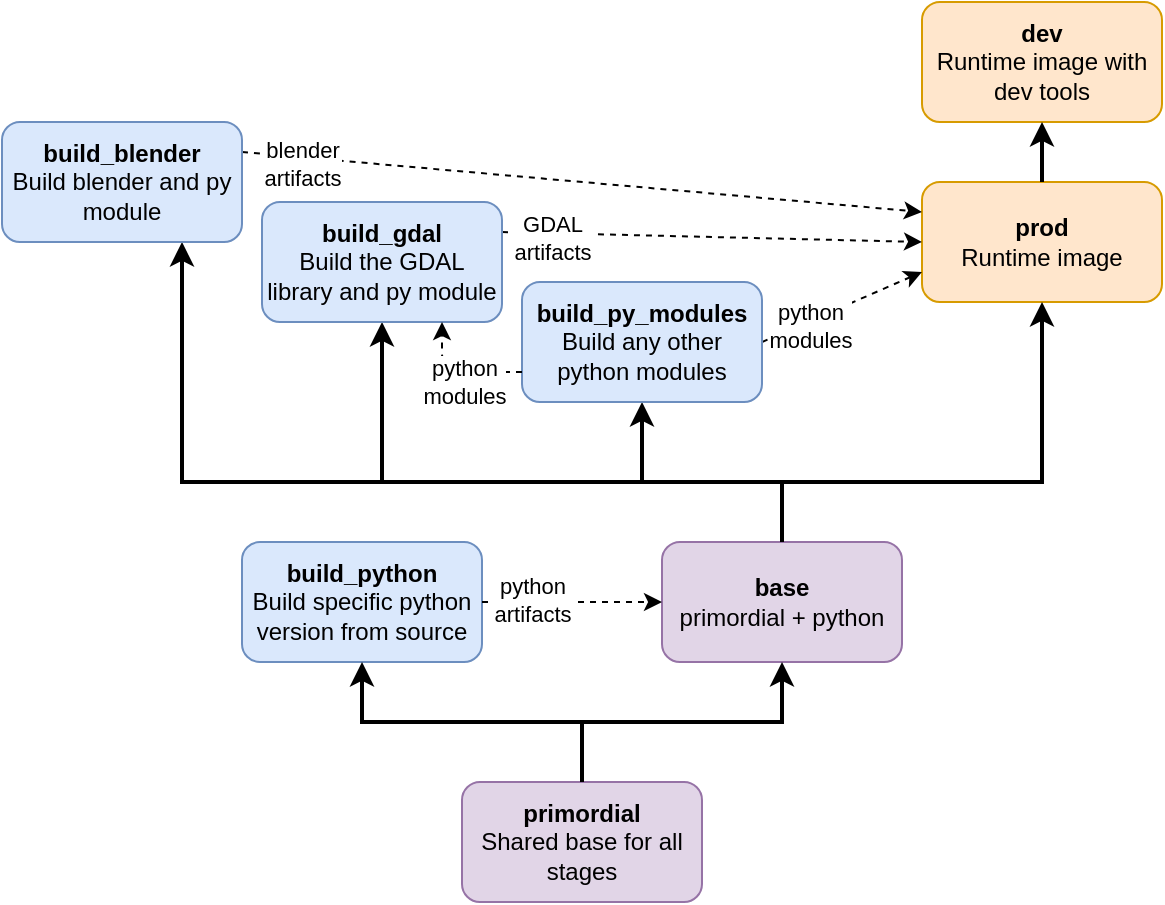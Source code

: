 <mxfile version="18.1.2" type="device"><diagram id="t4TAMVU77sU8vzHYAvk6" name="Page-1"><mxGraphModel dx="597" dy="476" grid="1" gridSize="10" guides="1" tooltips="1" connect="1" arrows="1" fold="1" page="1" pageScale="1" pageWidth="850" pageHeight="1100" math="0" shadow="0"><root><mxCell id="0"/><mxCell id="1" parent="0"/><mxCell id="rQFud0jZwJCD9xdyE12e-1" value="&lt;b&gt;primordial&lt;/b&gt;&lt;br&gt;Shared base for all stages" style="rounded=1;whiteSpace=wrap;html=1;fillColor=#e1d5e7;strokeColor=#9673a6;" parent="1" vertex="1"><mxGeometry x="370" y="630" width="120" height="60" as="geometry"/></mxCell><mxCell id="rQFud0jZwJCD9xdyE12e-2" value="&lt;b&gt;build_python&lt;/b&gt;&lt;br&gt;Build specific python version from source" style="rounded=1;whiteSpace=wrap;html=1;fillColor=#dae8fc;strokeColor=#6c8ebf;" parent="1" vertex="1"><mxGeometry x="260" y="510" width="120" height="60" as="geometry"/></mxCell><mxCell id="rQFud0jZwJCD9xdyE12e-3" value="" style="endArrow=classic;html=1;rounded=0;exitX=0.5;exitY=0;exitDx=0;exitDy=0;entryX=0.5;entryY=1;entryDx=0;entryDy=0;strokeWidth=2;edgeStyle=orthogonalEdgeStyle;" parent="1" source="rQFud0jZwJCD9xdyE12e-1" target="rQFud0jZwJCD9xdyE12e-2" edge="1"><mxGeometry width="50" height="50" relative="1" as="geometry"><mxPoint x="500" y="650" as="sourcePoint"/><mxPoint x="550" y="600" as="targetPoint"/><Array as="points"><mxPoint x="430" y="600"/><mxPoint x="320" y="600"/></Array></mxGeometry></mxCell><mxCell id="rQFud0jZwJCD9xdyE12e-4" value="&lt;b&gt;base&lt;/b&gt;&lt;br&gt;primordial + python" style="rounded=1;whiteSpace=wrap;html=1;fillColor=#e1d5e7;strokeColor=#9673a6;" parent="1" vertex="1"><mxGeometry x="470" y="510" width="120" height="60" as="geometry"/></mxCell><mxCell id="rQFud0jZwJCD9xdyE12e-5" value="" style="endArrow=classic;html=1;rounded=0;exitX=0.5;exitY=0;exitDx=0;exitDy=0;entryX=0.5;entryY=1;entryDx=0;entryDy=0;strokeWidth=2;edgeStyle=orthogonalEdgeStyle;" parent="1" source="rQFud0jZwJCD9xdyE12e-1" target="rQFud0jZwJCD9xdyE12e-4" edge="1"><mxGeometry width="50" height="50" relative="1" as="geometry"><mxPoint x="440" y="640" as="sourcePoint"/><mxPoint x="360" y="590" as="targetPoint"/></mxGeometry></mxCell><mxCell id="rQFud0jZwJCD9xdyE12e-9" value="" style="endArrow=classic;html=1;rounded=0;exitX=0.5;exitY=0;exitDx=0;exitDy=0;entryX=0.75;entryY=1;entryDx=0;entryDy=0;strokeWidth=2;edgeStyle=orthogonalEdgeStyle;" parent="1" source="rQFud0jZwJCD9xdyE12e-4" edge="1"><mxGeometry width="50" height="50" relative="1" as="geometry"><mxPoint x="470" y="640" as="sourcePoint"/><mxPoint x="230" y="360" as="targetPoint"/><Array as="points"><mxPoint x="530" y="480"/><mxPoint x="230" y="480"/></Array></mxGeometry></mxCell><mxCell id="rQFud0jZwJCD9xdyE12e-10" value="" style="endArrow=classic;html=1;rounded=0;exitX=0.5;exitY=0;exitDx=0;exitDy=0;entryX=0.5;entryY=1;entryDx=0;entryDy=0;strokeWidth=2;edgeStyle=orthogonalEdgeStyle;" parent="1" source="rQFud0jZwJCD9xdyE12e-4" edge="1"><mxGeometry width="50" height="50" relative="1" as="geometry"><mxPoint x="510" y="520" as="sourcePoint"/><mxPoint x="330" y="400" as="targetPoint"/><Array as="points"><mxPoint x="530" y="480"/><mxPoint x="330" y="480"/></Array></mxGeometry></mxCell><mxCell id="rQFud0jZwJCD9xdyE12e-11" value="" style="endArrow=classic;html=1;rounded=0;exitX=0.5;exitY=0;exitDx=0;exitDy=0;entryX=0.5;entryY=1;entryDx=0;entryDy=0;strokeWidth=2;edgeStyle=orthogonalEdgeStyle;" parent="1" source="rQFud0jZwJCD9xdyE12e-4" edge="1"><mxGeometry width="50" height="50" relative="1" as="geometry"><mxPoint x="510" y="520" as="sourcePoint"/><mxPoint x="460" y="440" as="targetPoint"/><Array as="points"><mxPoint x="530" y="480"/><mxPoint x="460" y="480"/></Array></mxGeometry></mxCell><mxCell id="rQFud0jZwJCD9xdyE12e-12" value="" style="endArrow=classic;html=1;rounded=0;strokeWidth=1;entryX=0;entryY=0.5;entryDx=0;entryDy=0;exitX=1;exitY=0.5;exitDx=0;exitDy=0;dashed=1;" parent="1" source="rQFud0jZwJCD9xdyE12e-2" target="rQFud0jZwJCD9xdyE12e-4" edge="1"><mxGeometry width="50" height="50" relative="1" as="geometry"><mxPoint x="350" y="410" as="sourcePoint"/><mxPoint x="400" y="360" as="targetPoint"/></mxGeometry></mxCell><mxCell id="rQFud0jZwJCD9xdyE12e-13" value="python&lt;br&gt;artifacts" style="edgeLabel;html=1;align=center;verticalAlign=middle;resizable=0;points=[];" parent="rQFud0jZwJCD9xdyE12e-12" vertex="1" connectable="0"><mxGeometry x="-0.578" y="-1" relative="1" as="geometry"><mxPoint x="6" y="-2" as="offset"/></mxGeometry></mxCell><mxCell id="rQFud0jZwJCD9xdyE12e-14" value="&lt;b&gt;prod&lt;/b&gt;&lt;br&gt;Runtime image" style="rounded=1;whiteSpace=wrap;html=1;fillColor=#ffe6cc;strokeColor=#d79b00;" parent="1" vertex="1"><mxGeometry x="600" y="330" width="120" height="60" as="geometry"/></mxCell><mxCell id="rQFud0jZwJCD9xdyE12e-15" value="" style="endArrow=classic;html=1;rounded=0;exitX=0.5;exitY=0;exitDx=0;exitDy=0;entryX=0.5;entryY=1;entryDx=0;entryDy=0;strokeWidth=2;edgeStyle=orthogonalEdgeStyle;" parent="1" source="rQFud0jZwJCD9xdyE12e-4" target="rQFud0jZwJCD9xdyE12e-14" edge="1"><mxGeometry width="50" height="50" relative="1" as="geometry"><mxPoint x="540" y="520" as="sourcePoint"/><mxPoint x="470" y="450" as="targetPoint"/><Array as="points"><mxPoint x="530" y="480"/><mxPoint x="660" y="480"/></Array></mxGeometry></mxCell><mxCell id="rQFud0jZwJCD9xdyE12e-16" value="" style="endArrow=classic;html=1;rounded=0;strokeWidth=1;entryX=0;entryY=0.75;entryDx=0;entryDy=0;exitX=1;exitY=0.5;exitDx=0;exitDy=0;dashed=1;" parent="1" target="rQFud0jZwJCD9xdyE12e-14" edge="1"><mxGeometry width="50" height="50" relative="1" as="geometry"><mxPoint x="520" y="410" as="sourcePoint"/><mxPoint x="480" y="550" as="targetPoint"/></mxGeometry></mxCell><mxCell id="rQFud0jZwJCD9xdyE12e-17" value="python&lt;br&gt;modules" style="edgeLabel;html=1;align=center;verticalAlign=middle;resizable=0;points=[];" parent="rQFud0jZwJCD9xdyE12e-16" vertex="1" connectable="0"><mxGeometry x="-0.578" y="-1" relative="1" as="geometry"><mxPoint x="6" y="-2" as="offset"/></mxGeometry></mxCell><mxCell id="rQFud0jZwJCD9xdyE12e-18" value="" style="endArrow=classic;html=1;rounded=0;strokeWidth=1;entryX=0;entryY=0.5;entryDx=0;entryDy=0;exitX=1;exitY=0.25;exitDx=0;exitDy=0;dashed=1;" parent="1" target="rQFud0jZwJCD9xdyE12e-14" edge="1"><mxGeometry width="50" height="50" relative="1" as="geometry"><mxPoint x="390" y="355" as="sourcePoint"/><mxPoint x="610" y="365" as="targetPoint"/></mxGeometry></mxCell><mxCell id="rQFud0jZwJCD9xdyE12e-19" value="GDAL&lt;br&gt;artifacts" style="edgeLabel;html=1;align=center;verticalAlign=middle;resizable=0;points=[];" parent="rQFud0jZwJCD9xdyE12e-18" vertex="1" connectable="0"><mxGeometry x="-0.578" y="-1" relative="1" as="geometry"><mxPoint x="-20" y="1" as="offset"/></mxGeometry></mxCell><mxCell id="rQFud0jZwJCD9xdyE12e-20" value="" style="endArrow=classic;html=1;rounded=0;strokeWidth=1;entryX=0;entryY=0.25;entryDx=0;entryDy=0;exitX=1;exitY=0.25;exitDx=0;exitDy=0;dashed=1;" parent="1" target="rQFud0jZwJCD9xdyE12e-14" edge="1"><mxGeometry width="50" height="50" relative="1" as="geometry"><mxPoint x="260" y="315" as="sourcePoint"/><mxPoint x="610" y="350" as="targetPoint"/></mxGeometry></mxCell><mxCell id="rQFud0jZwJCD9xdyE12e-21" value="blender&lt;br&gt;artifacts" style="edgeLabel;html=1;align=center;verticalAlign=middle;resizable=0;points=[];" parent="rQFud0jZwJCD9xdyE12e-20" vertex="1" connectable="0"><mxGeometry x="-0.578" y="-1" relative="1" as="geometry"><mxPoint x="-42" y="-2" as="offset"/></mxGeometry></mxCell><mxCell id="rQFud0jZwJCD9xdyE12e-22" value="&lt;b&gt;dev&lt;/b&gt;&lt;br&gt;Runtime image with dev tools" style="rounded=1;whiteSpace=wrap;html=1;fillColor=#ffe6cc;strokeColor=#d79b00;" parent="1" vertex="1"><mxGeometry x="600" y="240" width="120" height="60" as="geometry"/></mxCell><mxCell id="rQFud0jZwJCD9xdyE12e-23" value="" style="endArrow=classic;html=1;rounded=0;exitX=0.5;exitY=0;exitDx=0;exitDy=0;entryX=0.5;entryY=1;entryDx=0;entryDy=0;strokeWidth=2;" parent="1" source="rQFud0jZwJCD9xdyE12e-14" target="rQFud0jZwJCD9xdyE12e-22" edge="1"><mxGeometry width="50" height="50" relative="1" as="geometry"><mxPoint x="540" y="520" as="sourcePoint"/><mxPoint x="670" y="380" as="targetPoint"/></mxGeometry></mxCell><mxCell id="ug9XUwcP1etffLeAXXam-1" value="&lt;b&gt;build_py_modules&lt;/b&gt;&lt;br&gt;Build any other python modules" style="rounded=1;whiteSpace=wrap;html=1;fillColor=#dae8fc;strokeColor=#6c8ebf;" vertex="1" parent="1"><mxGeometry x="400" y="380" width="120" height="60" as="geometry"/></mxCell><mxCell id="ug9XUwcP1etffLeAXXam-2" value="&lt;b&gt;build_gdal&lt;/b&gt;&lt;br&gt;Build the GDAL library and py module" style="rounded=1;whiteSpace=wrap;html=1;fillColor=#dae8fc;strokeColor=#6c8ebf;" vertex="1" parent="1"><mxGeometry x="270" y="340" width="120" height="60" as="geometry"/></mxCell><mxCell id="ug9XUwcP1etffLeAXXam-3" value="&lt;b&gt;build_blender&lt;/b&gt;&lt;br&gt;Build blender and py module" style="rounded=1;whiteSpace=wrap;html=1;fillColor=#dae8fc;strokeColor=#6c8ebf;" vertex="1" parent="1"><mxGeometry x="140" y="300" width="120" height="60" as="geometry"/></mxCell><mxCell id="ug9XUwcP1etffLeAXXam-4" value="" style="endArrow=classic;html=1;rounded=1;strokeWidth=1;entryX=0.75;entryY=1;entryDx=0;entryDy=0;exitX=0;exitY=0.75;exitDx=0;exitDy=0;dashed=1;" edge="1" parent="1" source="ug9XUwcP1etffLeAXXam-1" target="ug9XUwcP1etffLeAXXam-2"><mxGeometry width="50" height="50" relative="1" as="geometry"><mxPoint x="530" y="420" as="sourcePoint"/><mxPoint x="610" y="385" as="targetPoint"/><Array as="points"><mxPoint x="360" y="425"/></Array></mxGeometry></mxCell><mxCell id="ug9XUwcP1etffLeAXXam-5" value="python&lt;br&gt;modules" style="edgeLabel;html=1;align=center;verticalAlign=middle;resizable=0;points=[];" vertex="1" connectable="0" parent="ug9XUwcP1etffLeAXXam-4"><mxGeometry x="-0.578" y="-1" relative="1" as="geometry"><mxPoint x="-16" y="6" as="offset"/></mxGeometry></mxCell></root></mxGraphModel></diagram></mxfile>